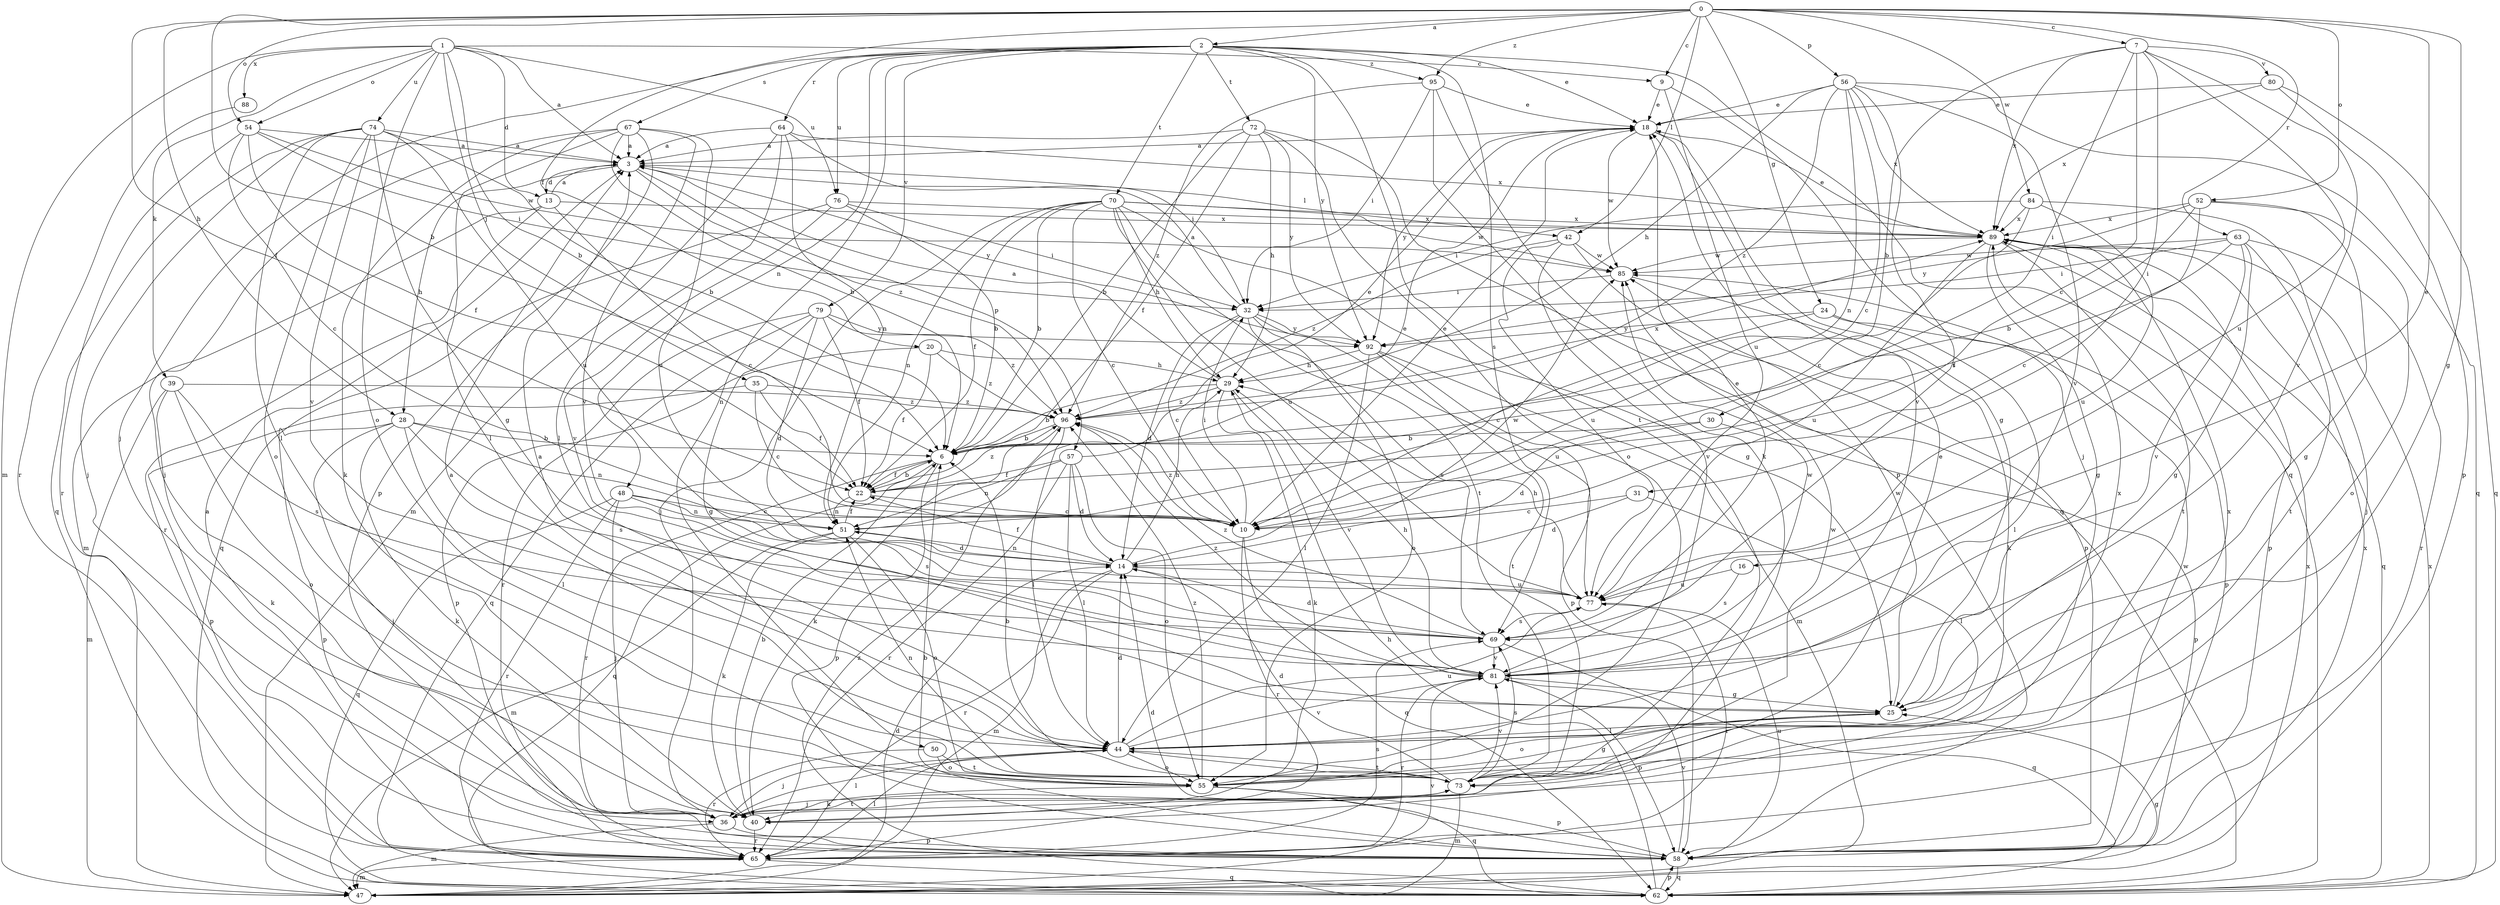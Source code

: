 strict digraph  {
0;
1;
2;
3;
6;
7;
9;
10;
13;
14;
16;
18;
20;
22;
24;
25;
28;
29;
30;
31;
32;
35;
36;
39;
40;
42;
44;
47;
48;
50;
51;
52;
54;
55;
56;
57;
58;
62;
63;
64;
65;
67;
69;
70;
72;
73;
74;
76;
77;
79;
80;
81;
84;
85;
88;
89;
92;
95;
96;
0 -> 2  [label=a];
0 -> 6  [label=b];
0 -> 7  [label=c];
0 -> 9  [label=c];
0 -> 16  [label=e];
0 -> 20  [label=f];
0 -> 22  [label=f];
0 -> 24  [label=g];
0 -> 25  [label=g];
0 -> 28  [label=h];
0 -> 42  [label=l];
0 -> 52  [label=o];
0 -> 54  [label=o];
0 -> 56  [label=p];
0 -> 63  [label=r];
0 -> 84  [label=w];
0 -> 95  [label=z];
1 -> 3  [label=a];
1 -> 6  [label=b];
1 -> 9  [label=c];
1 -> 13  [label=d];
1 -> 35  [label=j];
1 -> 39  [label=k];
1 -> 47  [label=m];
1 -> 54  [label=o];
1 -> 55  [label=o];
1 -> 74  [label=u];
1 -> 76  [label=u];
1 -> 88  [label=x];
2 -> 18  [label=e];
2 -> 36  [label=j];
2 -> 48  [label=n];
2 -> 50  [label=n];
2 -> 62  [label=q];
2 -> 64  [label=r];
2 -> 67  [label=s];
2 -> 69  [label=s];
2 -> 70  [label=t];
2 -> 72  [label=t];
2 -> 73  [label=t];
2 -> 76  [label=u];
2 -> 79  [label=v];
2 -> 92  [label=y];
2 -> 95  [label=z];
3 -> 13  [label=d];
3 -> 28  [label=h];
3 -> 42  [label=l];
3 -> 57  [label=p];
3 -> 92  [label=y];
3 -> 96  [label=z];
6 -> 22  [label=f];
6 -> 58  [label=p];
6 -> 62  [label=q];
6 -> 65  [label=r];
7 -> 6  [label=b];
7 -> 10  [label=c];
7 -> 30  [label=i];
7 -> 31  [label=i];
7 -> 77  [label=u];
7 -> 80  [label=v];
7 -> 81  [label=v];
7 -> 89  [label=x];
9 -> 18  [label=e];
9 -> 36  [label=j];
9 -> 77  [label=u];
10 -> 18  [label=e];
10 -> 32  [label=i];
10 -> 62  [label=q];
10 -> 65  [label=r];
10 -> 96  [label=z];
13 -> 3  [label=a];
13 -> 10  [label=c];
13 -> 47  [label=m];
13 -> 65  [label=r];
13 -> 89  [label=x];
14 -> 22  [label=f];
14 -> 29  [label=h];
14 -> 47  [label=m];
14 -> 51  [label=n];
14 -> 65  [label=r];
14 -> 77  [label=u];
14 -> 85  [label=w];
16 -> 69  [label=s];
16 -> 77  [label=u];
18 -> 3  [label=a];
18 -> 25  [label=g];
18 -> 81  [label=v];
18 -> 85  [label=w];
18 -> 92  [label=y];
20 -> 22  [label=f];
20 -> 29  [label=h];
20 -> 58  [label=p];
20 -> 96  [label=z];
22 -> 6  [label=b];
22 -> 10  [label=c];
22 -> 51  [label=n];
22 -> 96  [label=z];
24 -> 10  [label=c];
24 -> 44  [label=l];
24 -> 58  [label=p];
24 -> 92  [label=y];
25 -> 44  [label=l];
25 -> 55  [label=o];
25 -> 85  [label=w];
28 -> 6  [label=b];
28 -> 36  [label=j];
28 -> 40  [label=k];
28 -> 44  [label=l];
28 -> 51  [label=n];
28 -> 58  [label=p];
28 -> 69  [label=s];
29 -> 3  [label=a];
29 -> 6  [label=b];
29 -> 40  [label=k];
29 -> 81  [label=v];
29 -> 96  [label=z];
30 -> 6  [label=b];
30 -> 14  [label=d];
30 -> 58  [label=p];
31 -> 10  [label=c];
31 -> 14  [label=d];
31 -> 44  [label=l];
32 -> 3  [label=a];
32 -> 10  [label=c];
32 -> 14  [label=d];
32 -> 55  [label=o];
32 -> 69  [label=s];
32 -> 77  [label=u];
32 -> 92  [label=y];
35 -> 10  [label=c];
35 -> 22  [label=f];
35 -> 58  [label=p];
35 -> 96  [label=z];
36 -> 44  [label=l];
36 -> 47  [label=m];
36 -> 58  [label=p];
36 -> 73  [label=t];
39 -> 40  [label=k];
39 -> 47  [label=m];
39 -> 55  [label=o];
39 -> 69  [label=s];
39 -> 96  [label=z];
40 -> 6  [label=b];
40 -> 65  [label=r];
42 -> 58  [label=p];
42 -> 77  [label=u];
42 -> 81  [label=v];
42 -> 85  [label=w];
42 -> 96  [label=z];
44 -> 3  [label=a];
44 -> 14  [label=d];
44 -> 36  [label=j];
44 -> 55  [label=o];
44 -> 73  [label=t];
44 -> 77  [label=u];
44 -> 81  [label=v];
44 -> 89  [label=x];
47 -> 14  [label=d];
47 -> 25  [label=g];
47 -> 81  [label=v];
47 -> 89  [label=x];
48 -> 10  [label=c];
48 -> 36  [label=j];
48 -> 51  [label=n];
48 -> 62  [label=q];
48 -> 65  [label=r];
48 -> 69  [label=s];
50 -> 55  [label=o];
50 -> 65  [label=r];
50 -> 73  [label=t];
51 -> 14  [label=d];
51 -> 18  [label=e];
51 -> 22  [label=f];
51 -> 40  [label=k];
51 -> 47  [label=m];
51 -> 55  [label=o];
52 -> 6  [label=b];
52 -> 10  [label=c];
52 -> 25  [label=g];
52 -> 55  [label=o];
52 -> 89  [label=x];
52 -> 92  [label=y];
54 -> 3  [label=a];
54 -> 10  [label=c];
54 -> 22  [label=f];
54 -> 32  [label=i];
54 -> 65  [label=r];
54 -> 85  [label=w];
55 -> 25  [label=g];
55 -> 40  [label=k];
55 -> 58  [label=p];
55 -> 62  [label=q];
55 -> 89  [label=x];
55 -> 96  [label=z];
56 -> 10  [label=c];
56 -> 18  [label=e];
56 -> 29  [label=h];
56 -> 51  [label=n];
56 -> 62  [label=q];
56 -> 69  [label=s];
56 -> 81  [label=v];
56 -> 89  [label=x];
56 -> 96  [label=z];
57 -> 14  [label=d];
57 -> 18  [label=e];
57 -> 22  [label=f];
57 -> 44  [label=l];
57 -> 51  [label=n];
57 -> 55  [label=o];
57 -> 65  [label=r];
58 -> 6  [label=b];
58 -> 14  [label=d];
58 -> 62  [label=q];
58 -> 77  [label=u];
58 -> 81  [label=v];
58 -> 85  [label=w];
58 -> 89  [label=x];
62 -> 29  [label=h];
62 -> 58  [label=p];
62 -> 89  [label=x];
62 -> 96  [label=z];
63 -> 22  [label=f];
63 -> 25  [label=g];
63 -> 32  [label=i];
63 -> 65  [label=r];
63 -> 73  [label=t];
63 -> 81  [label=v];
63 -> 85  [label=w];
64 -> 3  [label=a];
64 -> 32  [label=i];
64 -> 44  [label=l];
64 -> 47  [label=m];
64 -> 51  [label=n];
64 -> 89  [label=x];
65 -> 3  [label=a];
65 -> 44  [label=l];
65 -> 47  [label=m];
65 -> 62  [label=q];
65 -> 69  [label=s];
67 -> 3  [label=a];
67 -> 6  [label=b];
67 -> 36  [label=j];
67 -> 40  [label=k];
67 -> 44  [label=l];
67 -> 58  [label=p];
67 -> 77  [label=u];
67 -> 81  [label=v];
69 -> 14  [label=d];
69 -> 18  [label=e];
69 -> 62  [label=q];
69 -> 81  [label=v];
69 -> 96  [label=z];
70 -> 6  [label=b];
70 -> 10  [label=c];
70 -> 22  [label=f];
70 -> 25  [label=g];
70 -> 29  [label=h];
70 -> 36  [label=j];
70 -> 51  [label=n];
70 -> 73  [label=t];
70 -> 77  [label=u];
70 -> 85  [label=w];
70 -> 89  [label=x];
72 -> 3  [label=a];
72 -> 6  [label=b];
72 -> 22  [label=f];
72 -> 29  [label=h];
72 -> 55  [label=o];
72 -> 62  [label=q];
72 -> 92  [label=y];
73 -> 3  [label=a];
73 -> 6  [label=b];
73 -> 14  [label=d];
73 -> 18  [label=e];
73 -> 36  [label=j];
73 -> 44  [label=l];
73 -> 47  [label=m];
73 -> 51  [label=n];
73 -> 69  [label=s];
73 -> 81  [label=v];
73 -> 85  [label=w];
74 -> 3  [label=a];
74 -> 6  [label=b];
74 -> 25  [label=g];
74 -> 36  [label=j];
74 -> 44  [label=l];
74 -> 55  [label=o];
74 -> 62  [label=q];
74 -> 77  [label=u];
74 -> 81  [label=v];
76 -> 6  [label=b];
76 -> 32  [label=i];
76 -> 62  [label=q];
76 -> 81  [label=v];
76 -> 89  [label=x];
77 -> 29  [label=h];
77 -> 65  [label=r];
77 -> 69  [label=s];
79 -> 14  [label=d];
79 -> 22  [label=f];
79 -> 25  [label=g];
79 -> 62  [label=q];
79 -> 65  [label=r];
79 -> 92  [label=y];
79 -> 96  [label=z];
80 -> 18  [label=e];
80 -> 58  [label=p];
80 -> 62  [label=q];
80 -> 89  [label=x];
81 -> 25  [label=g];
81 -> 29  [label=h];
81 -> 58  [label=p];
81 -> 65  [label=r];
81 -> 85  [label=w];
81 -> 96  [label=z];
84 -> 10  [label=c];
84 -> 32  [label=i];
84 -> 36  [label=j];
84 -> 77  [label=u];
84 -> 89  [label=x];
85 -> 32  [label=i];
85 -> 40  [label=k];
88 -> 65  [label=r];
89 -> 18  [label=e];
89 -> 25  [label=g];
89 -> 58  [label=p];
89 -> 62  [label=q];
89 -> 73  [label=t];
89 -> 77  [label=u];
89 -> 85  [label=w];
92 -> 29  [label=h];
92 -> 44  [label=l];
92 -> 47  [label=m];
92 -> 58  [label=p];
92 -> 73  [label=t];
95 -> 18  [label=e];
95 -> 32  [label=i];
95 -> 40  [label=k];
95 -> 58  [label=p];
95 -> 96  [label=z];
96 -> 6  [label=b];
96 -> 40  [label=k];
96 -> 44  [label=l];
96 -> 89  [label=x];
}
